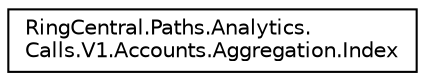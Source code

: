 digraph "Graphical Class Hierarchy"
{
 // LATEX_PDF_SIZE
  edge [fontname="Helvetica",fontsize="10",labelfontname="Helvetica",labelfontsize="10"];
  node [fontname="Helvetica",fontsize="10",shape=record];
  rankdir="LR";
  Node0 [label="RingCentral.Paths.Analytics.\lCalls.V1.Accounts.Aggregation.Index",height=0.2,width=0.4,color="black", fillcolor="white", style="filled",URL="$classRingCentral_1_1Paths_1_1Analytics_1_1Calls_1_1V1_1_1Accounts_1_1Aggregation_1_1Index.html",tooltip=" "];
}
